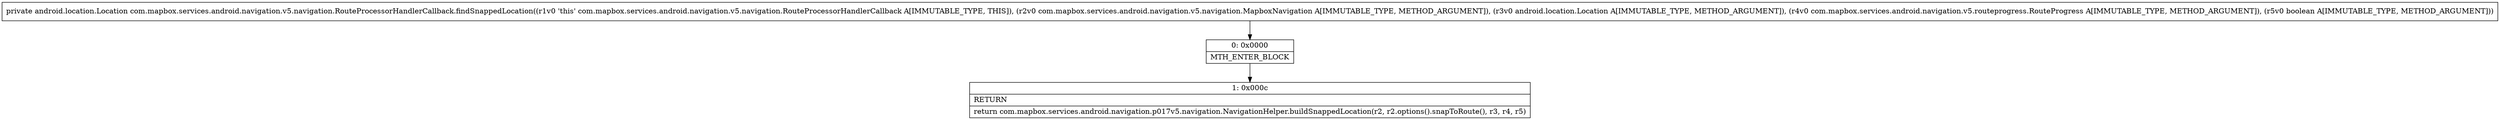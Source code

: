 digraph "CFG forcom.mapbox.services.android.navigation.v5.navigation.RouteProcessorHandlerCallback.findSnappedLocation(Lcom\/mapbox\/services\/android\/navigation\/v5\/navigation\/MapboxNavigation;Landroid\/location\/Location;Lcom\/mapbox\/services\/android\/navigation\/v5\/routeprogress\/RouteProgress;Z)Landroid\/location\/Location;" {
Node_0 [shape=record,label="{0\:\ 0x0000|MTH_ENTER_BLOCK\l}"];
Node_1 [shape=record,label="{1\:\ 0x000c|RETURN\l|return com.mapbox.services.android.navigation.p017v5.navigation.NavigationHelper.buildSnappedLocation(r2, r2.options().snapToRoute(), r3, r4, r5)\l}"];
MethodNode[shape=record,label="{private android.location.Location com.mapbox.services.android.navigation.v5.navigation.RouteProcessorHandlerCallback.findSnappedLocation((r1v0 'this' com.mapbox.services.android.navigation.v5.navigation.RouteProcessorHandlerCallback A[IMMUTABLE_TYPE, THIS]), (r2v0 com.mapbox.services.android.navigation.v5.navigation.MapboxNavigation A[IMMUTABLE_TYPE, METHOD_ARGUMENT]), (r3v0 android.location.Location A[IMMUTABLE_TYPE, METHOD_ARGUMENT]), (r4v0 com.mapbox.services.android.navigation.v5.routeprogress.RouteProgress A[IMMUTABLE_TYPE, METHOD_ARGUMENT]), (r5v0 boolean A[IMMUTABLE_TYPE, METHOD_ARGUMENT])) }"];
MethodNode -> Node_0;
Node_0 -> Node_1;
}

